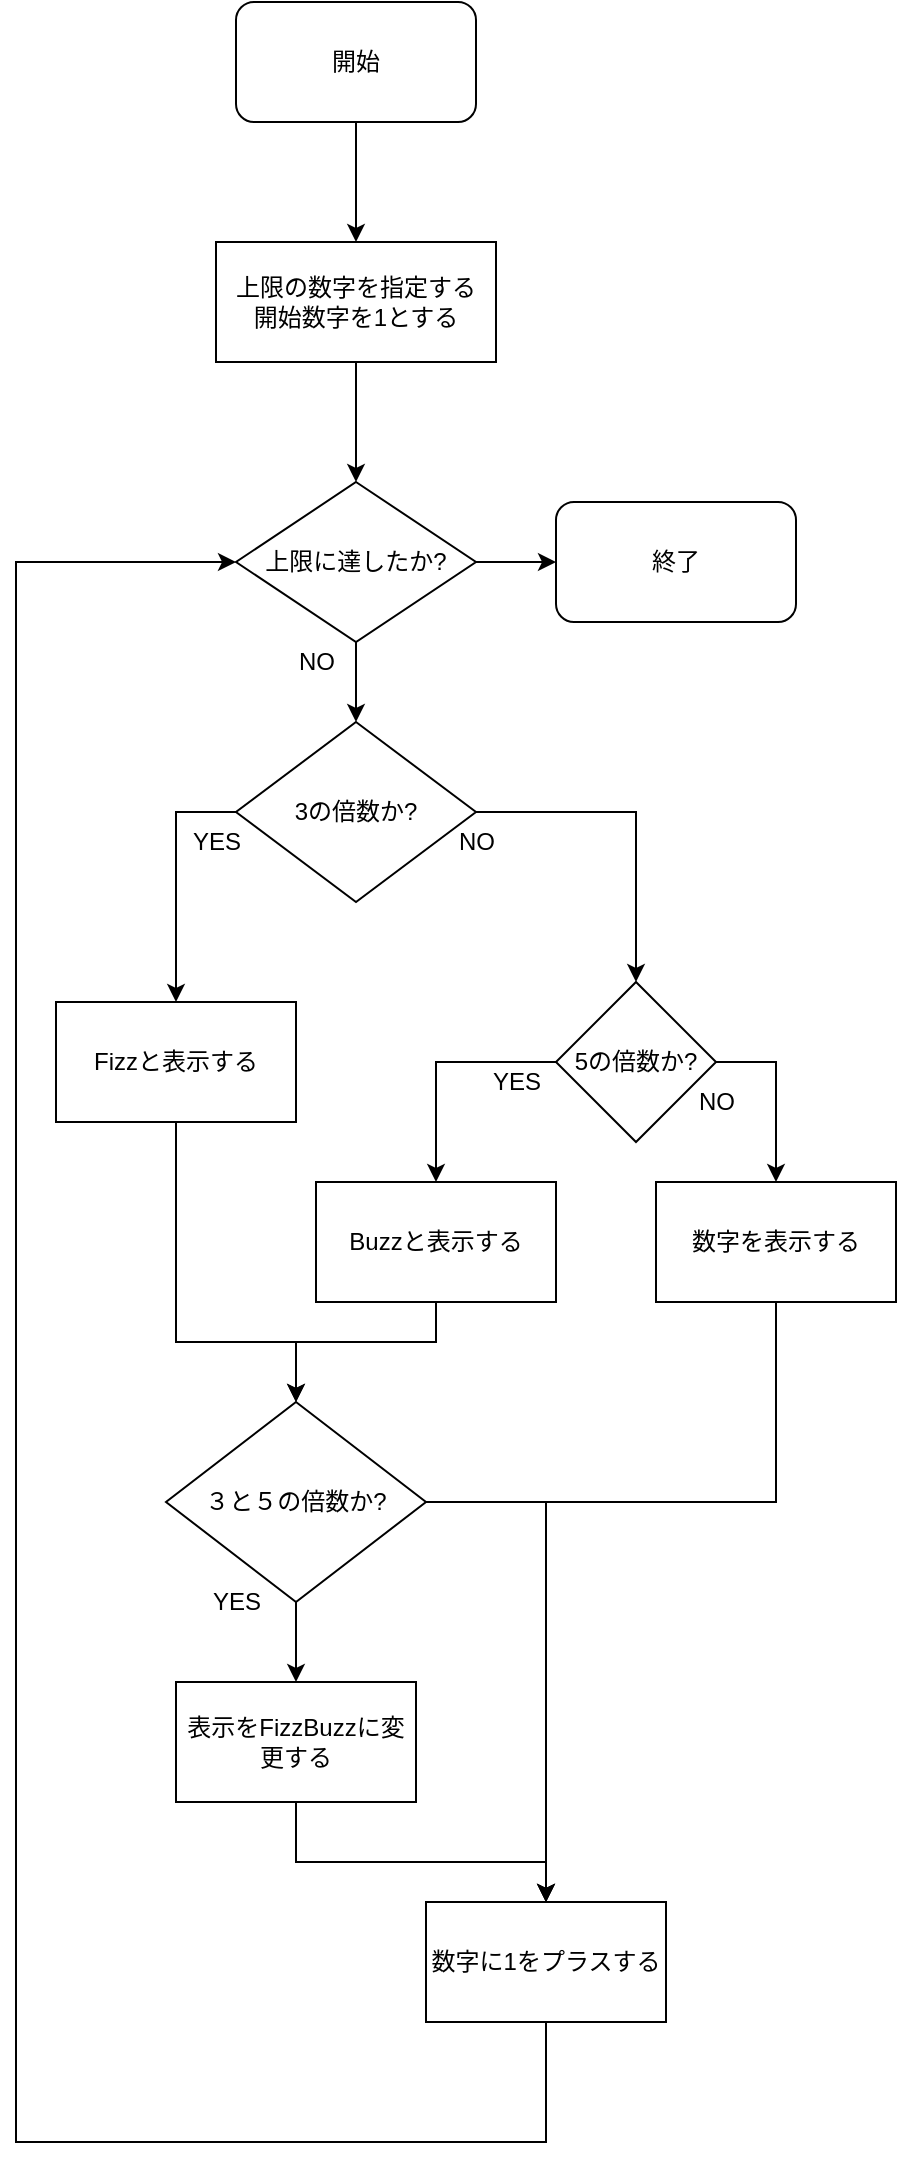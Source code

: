 <mxfile version="20.2.8" type="github">
  <diagram id="jTx1vJ9LGe_BsleOu_Ah" name="ページ1">
    <mxGraphModel dx="396" dy="683" grid="1" gridSize="10" guides="1" tooltips="1" connect="1" arrows="1" fold="1" page="1" pageScale="1" pageWidth="827" pageHeight="1169" math="0" shadow="0">
      <root>
        <mxCell id="0" />
        <mxCell id="1" parent="0" />
        <mxCell id="QCOIOEEVmtLaS8osAY8O-1" value="開始" style="rounded=1;whiteSpace=wrap;html=1;" vertex="1" parent="1">
          <mxGeometry x="130" y="40" width="120" height="60" as="geometry" />
        </mxCell>
        <mxCell id="QCOIOEEVmtLaS8osAY8O-2" value="上限の数字を指定する&lt;br&gt;開始数字を1とする" style="rounded=0;whiteSpace=wrap;html=1;" vertex="1" parent="1">
          <mxGeometry x="120" y="160" width="140" height="60" as="geometry" />
        </mxCell>
        <mxCell id="QCOIOEEVmtLaS8osAY8O-3" value="" style="endArrow=classic;html=1;rounded=0;exitX=0.5;exitY=1;exitDx=0;exitDy=0;entryX=0.5;entryY=0;entryDx=0;entryDy=0;" edge="1" parent="1" source="QCOIOEEVmtLaS8osAY8O-1" target="QCOIOEEVmtLaS8osAY8O-2">
          <mxGeometry width="50" height="50" relative="1" as="geometry">
            <mxPoint x="180" y="360" as="sourcePoint" />
            <mxPoint x="230" y="310" as="targetPoint" />
          </mxGeometry>
        </mxCell>
        <mxCell id="QCOIOEEVmtLaS8osAY8O-4" value="上限に達したか?" style="rhombus;whiteSpace=wrap;html=1;" vertex="1" parent="1">
          <mxGeometry x="130" y="280" width="120" height="80" as="geometry" />
        </mxCell>
        <mxCell id="QCOIOEEVmtLaS8osAY8O-5" value="" style="endArrow=classic;html=1;rounded=0;exitX=0.5;exitY=1;exitDx=0;exitDy=0;entryX=0.5;entryY=0;entryDx=0;entryDy=0;" edge="1" parent="1" source="QCOIOEEVmtLaS8osAY8O-2" target="QCOIOEEVmtLaS8osAY8O-4">
          <mxGeometry width="50" height="50" relative="1" as="geometry">
            <mxPoint x="180" y="350" as="sourcePoint" />
            <mxPoint x="230" y="300" as="targetPoint" />
          </mxGeometry>
        </mxCell>
        <mxCell id="QCOIOEEVmtLaS8osAY8O-6" value="3の倍数か?" style="rhombus;whiteSpace=wrap;html=1;" vertex="1" parent="1">
          <mxGeometry x="130" y="400" width="120" height="90" as="geometry" />
        </mxCell>
        <mxCell id="QCOIOEEVmtLaS8osAY8O-7" value="" style="endArrow=classic;html=1;rounded=0;exitX=0.5;exitY=1;exitDx=0;exitDy=0;entryX=0.5;entryY=0;entryDx=0;entryDy=0;" edge="1" parent="1" source="QCOIOEEVmtLaS8osAY8O-4" target="QCOIOEEVmtLaS8osAY8O-6">
          <mxGeometry width="50" height="50" relative="1" as="geometry">
            <mxPoint x="180" y="350" as="sourcePoint" />
            <mxPoint x="230" y="300" as="targetPoint" />
          </mxGeometry>
        </mxCell>
        <mxCell id="QCOIOEEVmtLaS8osAY8O-8" value="Fizzと表示する" style="rounded=0;whiteSpace=wrap;html=1;" vertex="1" parent="1">
          <mxGeometry x="40" y="540" width="120" height="60" as="geometry" />
        </mxCell>
        <mxCell id="QCOIOEEVmtLaS8osAY8O-9" value="" style="endArrow=classic;html=1;rounded=0;exitX=0;exitY=0.5;exitDx=0;exitDy=0;entryX=0.5;entryY=0;entryDx=0;entryDy=0;" edge="1" parent="1" source="QCOIOEEVmtLaS8osAY8O-6" target="QCOIOEEVmtLaS8osAY8O-8">
          <mxGeometry width="50" height="50" relative="1" as="geometry">
            <mxPoint x="180" y="390" as="sourcePoint" />
            <mxPoint x="230" y="340" as="targetPoint" />
            <Array as="points">
              <mxPoint x="100" y="445" />
            </Array>
          </mxGeometry>
        </mxCell>
        <mxCell id="QCOIOEEVmtLaS8osAY8O-10" value="YES" style="text;html=1;align=center;verticalAlign=middle;resizable=0;points=[];autosize=1;strokeColor=none;fillColor=none;" vertex="1" parent="1">
          <mxGeometry x="95" y="445" width="50" height="30" as="geometry" />
        </mxCell>
        <mxCell id="QCOIOEEVmtLaS8osAY8O-11" value="NO" style="text;html=1;align=center;verticalAlign=middle;resizable=0;points=[];autosize=1;strokeColor=none;fillColor=none;" vertex="1" parent="1">
          <mxGeometry x="150" y="355" width="40" height="30" as="geometry" />
        </mxCell>
        <mxCell id="QCOIOEEVmtLaS8osAY8O-12" value="5の倍数か?" style="rhombus;whiteSpace=wrap;html=1;" vertex="1" parent="1">
          <mxGeometry x="290" y="530" width="80" height="80" as="geometry" />
        </mxCell>
        <mxCell id="QCOIOEEVmtLaS8osAY8O-13" value="" style="endArrow=classic;html=1;rounded=0;exitX=1;exitY=0.5;exitDx=0;exitDy=0;entryX=0.5;entryY=0;entryDx=0;entryDy=0;" edge="1" parent="1" source="QCOIOEEVmtLaS8osAY8O-6" target="QCOIOEEVmtLaS8osAY8O-12">
          <mxGeometry width="50" height="50" relative="1" as="geometry">
            <mxPoint x="180" y="460" as="sourcePoint" />
            <mxPoint x="230" y="410" as="targetPoint" />
            <Array as="points">
              <mxPoint x="330" y="445" />
            </Array>
          </mxGeometry>
        </mxCell>
        <mxCell id="QCOIOEEVmtLaS8osAY8O-14" value="NO" style="text;html=1;align=center;verticalAlign=middle;resizable=0;points=[];autosize=1;strokeColor=none;fillColor=none;" vertex="1" parent="1">
          <mxGeometry x="230" y="445" width="40" height="30" as="geometry" />
        </mxCell>
        <mxCell id="QCOIOEEVmtLaS8osAY8O-15" value="Buzzと表示する" style="rounded=0;whiteSpace=wrap;html=1;" vertex="1" parent="1">
          <mxGeometry x="170" y="630" width="120" height="60" as="geometry" />
        </mxCell>
        <mxCell id="QCOIOEEVmtLaS8osAY8O-16" value="" style="endArrow=classic;html=1;rounded=0;exitX=0;exitY=0.5;exitDx=0;exitDy=0;entryX=0.5;entryY=0;entryDx=0;entryDy=0;" edge="1" parent="1" source="QCOIOEEVmtLaS8osAY8O-12" target="QCOIOEEVmtLaS8osAY8O-15">
          <mxGeometry width="50" height="50" relative="1" as="geometry">
            <mxPoint x="180" y="460" as="sourcePoint" />
            <mxPoint x="230" y="410" as="targetPoint" />
            <Array as="points">
              <mxPoint x="230" y="570" />
            </Array>
          </mxGeometry>
        </mxCell>
        <mxCell id="QCOIOEEVmtLaS8osAY8O-17" value="YES" style="text;html=1;align=center;verticalAlign=middle;resizable=0;points=[];autosize=1;strokeColor=none;fillColor=none;" vertex="1" parent="1">
          <mxGeometry x="245" y="565" width="50" height="30" as="geometry" />
        </mxCell>
        <mxCell id="QCOIOEEVmtLaS8osAY8O-18" value="３と５の倍数か?" style="rhombus;whiteSpace=wrap;html=1;" vertex="1" parent="1">
          <mxGeometry x="95" y="740" width="130" height="100" as="geometry" />
        </mxCell>
        <mxCell id="QCOIOEEVmtLaS8osAY8O-19" value="" style="endArrow=classic;html=1;rounded=0;exitX=0.5;exitY=1;exitDx=0;exitDy=0;entryX=0.5;entryY=0;entryDx=0;entryDy=0;" edge="1" parent="1" source="QCOIOEEVmtLaS8osAY8O-8" target="QCOIOEEVmtLaS8osAY8O-18">
          <mxGeometry width="50" height="50" relative="1" as="geometry">
            <mxPoint x="160" y="590" as="sourcePoint" />
            <mxPoint x="210" y="540" as="targetPoint" />
            <Array as="points">
              <mxPoint x="100" y="710" />
              <mxPoint x="160" y="710" />
            </Array>
          </mxGeometry>
        </mxCell>
        <mxCell id="QCOIOEEVmtLaS8osAY8O-20" value="" style="endArrow=classic;html=1;rounded=0;exitX=0.5;exitY=1;exitDx=0;exitDy=0;entryX=0.5;entryY=0;entryDx=0;entryDy=0;" edge="1" parent="1" source="QCOIOEEVmtLaS8osAY8O-15" target="QCOIOEEVmtLaS8osAY8O-18">
          <mxGeometry width="50" height="50" relative="1" as="geometry">
            <mxPoint x="160" y="590" as="sourcePoint" />
            <mxPoint x="210" y="540" as="targetPoint" />
            <Array as="points">
              <mxPoint x="230" y="710" />
              <mxPoint x="160" y="710" />
            </Array>
          </mxGeometry>
        </mxCell>
        <mxCell id="QCOIOEEVmtLaS8osAY8O-21" value="数字を表示する" style="rounded=0;whiteSpace=wrap;html=1;" vertex="1" parent="1">
          <mxGeometry x="340" y="630" width="120" height="60" as="geometry" />
        </mxCell>
        <mxCell id="QCOIOEEVmtLaS8osAY8O-22" value="" style="endArrow=classic;html=1;rounded=0;entryX=0.5;entryY=0;entryDx=0;entryDy=0;" edge="1" parent="1" target="QCOIOEEVmtLaS8osAY8O-21">
          <mxGeometry width="50" height="50" relative="1" as="geometry">
            <mxPoint x="370" y="570" as="sourcePoint" />
            <mxPoint x="420" y="520" as="targetPoint" />
            <Array as="points">
              <mxPoint x="400" y="570" />
            </Array>
          </mxGeometry>
        </mxCell>
        <mxCell id="QCOIOEEVmtLaS8osAY8O-23" value="NO" style="text;html=1;align=center;verticalAlign=middle;resizable=0;points=[];autosize=1;strokeColor=none;fillColor=none;" vertex="1" parent="1">
          <mxGeometry x="350" y="575" width="40" height="30" as="geometry" />
        </mxCell>
        <mxCell id="QCOIOEEVmtLaS8osAY8O-24" value="表示をFizzBuzzに変更する" style="rounded=0;whiteSpace=wrap;html=1;" vertex="1" parent="1">
          <mxGeometry x="100" y="880" width="120" height="60" as="geometry" />
        </mxCell>
        <mxCell id="QCOIOEEVmtLaS8osAY8O-25" value="" style="endArrow=classic;html=1;rounded=0;exitX=0.5;exitY=1;exitDx=0;exitDy=0;entryX=0.5;entryY=0;entryDx=0;entryDy=0;" edge="1" parent="1" source="QCOIOEEVmtLaS8osAY8O-18" target="QCOIOEEVmtLaS8osAY8O-24">
          <mxGeometry width="50" height="50" relative="1" as="geometry">
            <mxPoint x="180" y="720" as="sourcePoint" />
            <mxPoint x="230" y="670" as="targetPoint" />
          </mxGeometry>
        </mxCell>
        <mxCell id="QCOIOEEVmtLaS8osAY8O-26" value="YES" style="text;html=1;align=center;verticalAlign=middle;resizable=0;points=[];autosize=1;strokeColor=none;fillColor=none;" vertex="1" parent="1">
          <mxGeometry x="105" y="825" width="50" height="30" as="geometry" />
        </mxCell>
        <mxCell id="QCOIOEEVmtLaS8osAY8O-27" value="数字に1をプラスする" style="rounded=0;whiteSpace=wrap;html=1;" vertex="1" parent="1">
          <mxGeometry x="225" y="990" width="120" height="60" as="geometry" />
        </mxCell>
        <mxCell id="QCOIOEEVmtLaS8osAY8O-28" value="" style="endArrow=classic;html=1;rounded=0;exitX=1;exitY=0.5;exitDx=0;exitDy=0;entryX=0.5;entryY=0;entryDx=0;entryDy=0;" edge="1" parent="1" source="QCOIOEEVmtLaS8osAY8O-18" target="QCOIOEEVmtLaS8osAY8O-27">
          <mxGeometry width="50" height="50" relative="1" as="geometry">
            <mxPoint x="180" y="760" as="sourcePoint" />
            <mxPoint x="230" y="710" as="targetPoint" />
            <Array as="points">
              <mxPoint x="240" y="790" />
              <mxPoint x="285" y="790" />
            </Array>
          </mxGeometry>
        </mxCell>
        <mxCell id="QCOIOEEVmtLaS8osAY8O-29" value="" style="endArrow=classic;html=1;rounded=0;exitX=0.5;exitY=1;exitDx=0;exitDy=0;entryX=0.5;entryY=0;entryDx=0;entryDy=0;" edge="1" parent="1" source="QCOIOEEVmtLaS8osAY8O-24" target="QCOIOEEVmtLaS8osAY8O-27">
          <mxGeometry width="50" height="50" relative="1" as="geometry">
            <mxPoint x="180" y="760" as="sourcePoint" />
            <mxPoint x="230" y="710" as="targetPoint" />
            <Array as="points">
              <mxPoint x="160" y="970" />
              <mxPoint x="285" y="970" />
            </Array>
          </mxGeometry>
        </mxCell>
        <mxCell id="QCOIOEEVmtLaS8osAY8O-30" value="" style="endArrow=classic;html=1;rounded=0;exitX=0.5;exitY=1;exitDx=0;exitDy=0;entryX=0.5;entryY=0;entryDx=0;entryDy=0;" edge="1" parent="1" source="QCOIOEEVmtLaS8osAY8O-21" target="QCOIOEEVmtLaS8osAY8O-27">
          <mxGeometry width="50" height="50" relative="1" as="geometry">
            <mxPoint x="280" y="760" as="sourcePoint" />
            <mxPoint x="330" y="710" as="targetPoint" />
            <Array as="points">
              <mxPoint x="400" y="790" />
              <mxPoint x="285" y="790" />
            </Array>
          </mxGeometry>
        </mxCell>
        <mxCell id="QCOIOEEVmtLaS8osAY8O-31" value="" style="endArrow=classic;html=1;rounded=0;exitX=0.5;exitY=1;exitDx=0;exitDy=0;entryX=0;entryY=0.5;entryDx=0;entryDy=0;" edge="1" parent="1" source="QCOIOEEVmtLaS8osAY8O-27" target="QCOIOEEVmtLaS8osAY8O-4">
          <mxGeometry width="50" height="50" relative="1" as="geometry">
            <mxPoint x="280" y="760" as="sourcePoint" />
            <mxPoint x="330" y="710" as="targetPoint" />
            <Array as="points">
              <mxPoint x="285" y="1110" />
              <mxPoint x="20" y="1110" />
              <mxPoint x="20" y="320" />
            </Array>
          </mxGeometry>
        </mxCell>
        <mxCell id="QCOIOEEVmtLaS8osAY8O-32" value="" style="endArrow=classic;html=1;rounded=0;exitX=1;exitY=0.5;exitDx=0;exitDy=0;" edge="1" parent="1" source="QCOIOEEVmtLaS8osAY8O-4" target="QCOIOEEVmtLaS8osAY8O-33">
          <mxGeometry width="50" height="50" relative="1" as="geometry">
            <mxPoint x="240" y="640" as="sourcePoint" />
            <mxPoint x="350" y="320" as="targetPoint" />
          </mxGeometry>
        </mxCell>
        <mxCell id="QCOIOEEVmtLaS8osAY8O-33" value="終了" style="rounded=1;whiteSpace=wrap;html=1;" vertex="1" parent="1">
          <mxGeometry x="290" y="290" width="120" height="60" as="geometry" />
        </mxCell>
      </root>
    </mxGraphModel>
  </diagram>
</mxfile>
